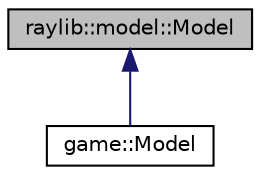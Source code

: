digraph "raylib::model::Model"
{
 // LATEX_PDF_SIZE
  edge [fontname="Helvetica",fontsize="10",labelfontname="Helvetica",labelfontsize="10"];
  node [fontname="Helvetica",fontsize="10",shape=record];
  Node1 [label="raylib::model::Model",height=0.2,width=0.4,color="black", fillcolor="grey75", style="filled", fontcolor="black",tooltip="The Model class ; it shouldn't be created multiple times for the same file."];
  Node1 -> Node2 [dir="back",color="midnightblue",fontsize="10",style="solid",fontname="Helvetica"];
  Node2 [label="game::Model",height=0.2,width=0.4,color="black", fillcolor="white", style="filled",URL="$structgame_1_1_model.html",tooltip=" "];
}
